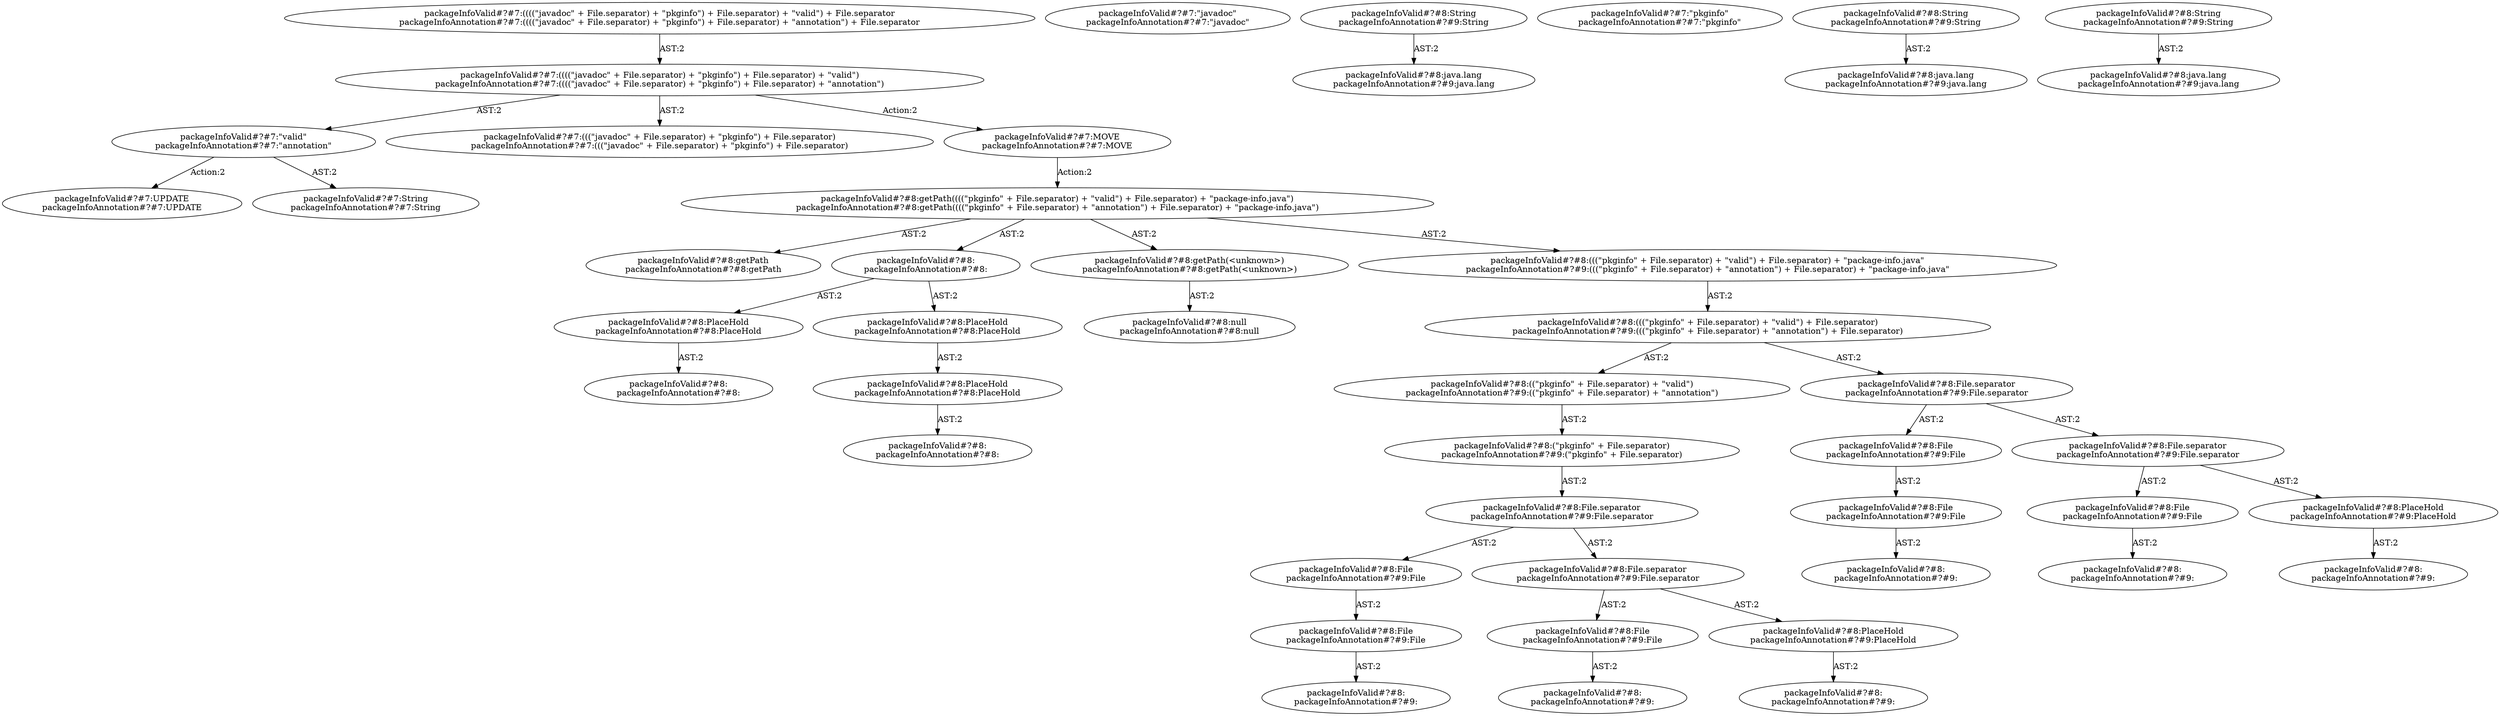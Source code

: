 digraph "Pattern" {
0 [label="packageInfoValid#?#7:UPDATE
packageInfoAnnotation#?#7:UPDATE" shape=ellipse]
1 [label="packageInfoValid#?#7:\"valid\"
packageInfoAnnotation#?#7:\"annotation\"" shape=ellipse]
2 [label="packageInfoValid#?#7:((((\"javadoc\" + File.separator) + \"pkginfo\") + File.separator) + \"valid\")
packageInfoAnnotation#?#7:((((\"javadoc\" + File.separator) + \"pkginfo\") + File.separator) + \"annotation\")" shape=ellipse]
3 [label="packageInfoValid#?#7:((((\"javadoc\" + File.separator) + \"pkginfo\") + File.separator) + \"valid\") + File.separator
packageInfoAnnotation#?#7:((((\"javadoc\" + File.separator) + \"pkginfo\") + File.separator) + \"annotation\") + File.separator" shape=ellipse]
4 [label="packageInfoValid#?#7:(((\"javadoc\" + File.separator) + \"pkginfo\") + File.separator)
packageInfoAnnotation#?#7:(((\"javadoc\" + File.separator) + \"pkginfo\") + File.separator)" shape=ellipse]
5 [label="packageInfoValid#?#7:MOVE
packageInfoAnnotation#?#7:MOVE" shape=ellipse]
6 [label="packageInfoValid#?#8:getPath((((\"pkginfo\" + File.separator) + \"valid\") + File.separator) + \"package-info.java\")
packageInfoAnnotation#?#8:getPath((((\"pkginfo\" + File.separator) + \"annotation\") + File.separator) + \"package-info.java\")" shape=ellipse]
7 [label="packageInfoValid#?#8:getPath
packageInfoAnnotation#?#8:getPath" shape=ellipse]
8 [label="packageInfoValid#?#8:
packageInfoAnnotation#?#8:" shape=ellipse]
9 [label="packageInfoValid#?#8:PlaceHold
packageInfoAnnotation#?#8:PlaceHold" shape=ellipse]
10 [label="packageInfoValid#?#8:
packageInfoAnnotation#?#8:" shape=ellipse]
11 [label="packageInfoValid#?#8:PlaceHold
packageInfoAnnotation#?#8:PlaceHold" shape=ellipse]
12 [label="packageInfoValid#?#8:PlaceHold
packageInfoAnnotation#?#8:PlaceHold" shape=ellipse]
13 [label="packageInfoValid#?#8:
packageInfoAnnotation#?#8:" shape=ellipse]
14 [label="packageInfoValid#?#8:getPath(<unknown>)
packageInfoAnnotation#?#8:getPath(<unknown>)" shape=ellipse]
15 [label="packageInfoValid#?#8:null
packageInfoAnnotation#?#8:null" shape=ellipse]
16 [label="packageInfoValid#?#8:(((\"pkginfo\" + File.separator) + \"valid\") + File.separator) + \"package-info.java\"
packageInfoAnnotation#?#9:(((\"pkginfo\" + File.separator) + \"annotation\") + File.separator) + \"package-info.java\"" shape=ellipse]
17 [label="packageInfoValid#?#8:(((\"pkginfo\" + File.separator) + \"valid\") + File.separator)
packageInfoAnnotation#?#9:(((\"pkginfo\" + File.separator) + \"annotation\") + File.separator)" shape=ellipse]
18 [label="packageInfoValid#?#8:((\"pkginfo\" + File.separator) + \"valid\")
packageInfoAnnotation#?#9:((\"pkginfo\" + File.separator) + \"annotation\")" shape=ellipse]
19 [label="packageInfoValid#?#8:(\"pkginfo\" + File.separator)
packageInfoAnnotation#?#9:(\"pkginfo\" + File.separator)" shape=ellipse]
20 [label="packageInfoValid#?#7:\"javadoc\"
packageInfoAnnotation#?#7:\"javadoc\"" shape=ellipse]
21 [label="packageInfoValid#?#8:String
packageInfoAnnotation#?#9:String" shape=ellipse]
22 [label="packageInfoValid#?#8:java.lang
packageInfoAnnotation#?#9:java.lang" shape=ellipse]
23 [label="packageInfoValid#?#8:File.separator
packageInfoAnnotation#?#9:File.separator" shape=ellipse]
24 [label="packageInfoValid#?#8:File
packageInfoAnnotation#?#9:File" shape=ellipse]
25 [label="packageInfoValid#?#8:File
packageInfoAnnotation#?#9:File" shape=ellipse]
26 [label="packageInfoValid#?#8:
packageInfoAnnotation#?#9:" shape=ellipse]
27 [label="packageInfoValid#?#8:File.separator
packageInfoAnnotation#?#9:File.separator" shape=ellipse]
28 [label="packageInfoValid#?#8:File
packageInfoAnnotation#?#9:File" shape=ellipse]
29 [label="packageInfoValid#?#8:
packageInfoAnnotation#?#9:" shape=ellipse]
30 [label="packageInfoValid#?#8:PlaceHold
packageInfoAnnotation#?#9:PlaceHold" shape=ellipse]
31 [label="packageInfoValid#?#8:
packageInfoAnnotation#?#9:" shape=ellipse]
32 [label="packageInfoValid#?#7:\"pkginfo\"
packageInfoAnnotation#?#7:\"pkginfo\"" shape=ellipse]
33 [label="packageInfoValid#?#8:String
packageInfoAnnotation#?#9:String" shape=ellipse]
34 [label="packageInfoValid#?#8:java.lang
packageInfoAnnotation#?#9:java.lang" shape=ellipse]
35 [label="packageInfoValid#?#8:File.separator
packageInfoAnnotation#?#9:File.separator" shape=ellipse]
36 [label="packageInfoValid#?#8:File
packageInfoAnnotation#?#9:File" shape=ellipse]
37 [label="packageInfoValid#?#8:File
packageInfoAnnotation#?#9:File" shape=ellipse]
38 [label="packageInfoValid#?#8:
packageInfoAnnotation#?#9:" shape=ellipse]
39 [label="packageInfoValid#?#8:File.separator
packageInfoAnnotation#?#9:File.separator" shape=ellipse]
40 [label="packageInfoValid#?#8:File
packageInfoAnnotation#?#9:File" shape=ellipse]
41 [label="packageInfoValid#?#8:
packageInfoAnnotation#?#9:" shape=ellipse]
42 [label="packageInfoValid#?#8:PlaceHold
packageInfoAnnotation#?#9:PlaceHold" shape=ellipse]
43 [label="packageInfoValid#?#8:
packageInfoAnnotation#?#9:" shape=ellipse]
44 [label="packageInfoValid#?#8:String
packageInfoAnnotation#?#9:String" shape=ellipse]
45 [label="packageInfoValid#?#8:java.lang
packageInfoAnnotation#?#9:java.lang" shape=ellipse]
46 [label="packageInfoValid#?#7:String
packageInfoAnnotation#?#7:String" shape=ellipse]
1 -> 0 [label="Action:2"];
1 -> 46 [label="AST:2"];
2 -> 1 [label="AST:2"];
2 -> 4 [label="AST:2"];
2 -> 5 [label="Action:2"];
3 -> 2 [label="AST:2"];
5 -> 6 [label="Action:2"];
6 -> 7 [label="AST:2"];
6 -> 8 [label="AST:2"];
6 -> 14 [label="AST:2"];
6 -> 16 [label="AST:2"];
8 -> 9 [label="AST:2"];
8 -> 11 [label="AST:2"];
9 -> 10 [label="AST:2"];
11 -> 12 [label="AST:2"];
12 -> 13 [label="AST:2"];
14 -> 15 [label="AST:2"];
16 -> 17 [label="AST:2"];
17 -> 18 [label="AST:2"];
17 -> 35 [label="AST:2"];
18 -> 19 [label="AST:2"];
19 -> 23 [label="AST:2"];
21 -> 22 [label="AST:2"];
23 -> 24 [label="AST:2"];
23 -> 27 [label="AST:2"];
24 -> 25 [label="AST:2"];
25 -> 26 [label="AST:2"];
27 -> 28 [label="AST:2"];
27 -> 30 [label="AST:2"];
28 -> 29 [label="AST:2"];
30 -> 31 [label="AST:2"];
33 -> 34 [label="AST:2"];
35 -> 36 [label="AST:2"];
35 -> 39 [label="AST:2"];
36 -> 37 [label="AST:2"];
37 -> 38 [label="AST:2"];
39 -> 40 [label="AST:2"];
39 -> 42 [label="AST:2"];
40 -> 41 [label="AST:2"];
42 -> 43 [label="AST:2"];
44 -> 45 [label="AST:2"];
}